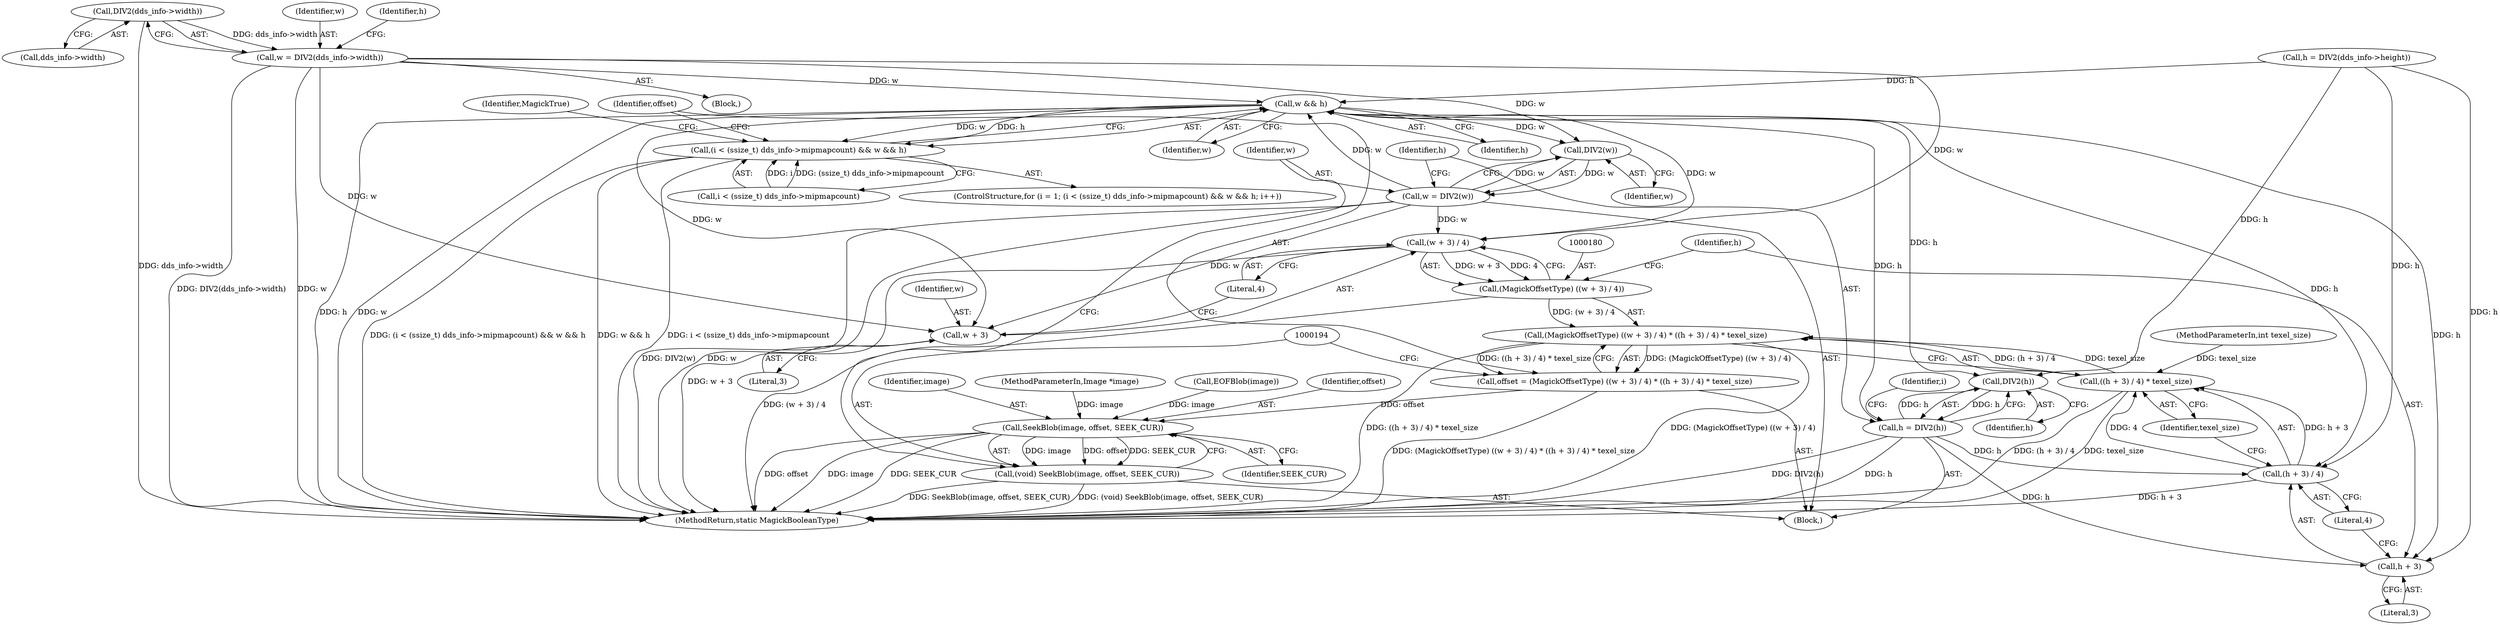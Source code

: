 digraph "0_ImageMagick_9b428b7af688fe319320aed15f2b94281d1e37b4@pointer" {
"1000148" [label="(Call,DIV2(dds_info->width))"];
"1000146" [label="(Call,w = DIV2(dds_info->width))"];
"1000170" [label="(Call,w && h)"];
"1000162" [label="(Call,(i < (ssize_t) dds_info->mipmapcount) && w && h)"];
"1000181" [label="(Call,(w + 3) / 4)"];
"1000179" [label="(Call,(MagickOffsetType) ((w + 3) / 4))"];
"1000178" [label="(Call,(MagickOffsetType) ((w + 3) / 4) * ((h + 3) / 4) * texel_size)"];
"1000176" [label="(Call,offset = (MagickOffsetType) ((w + 3) / 4) * ((h + 3) / 4) * texel_size)"];
"1000195" [label="(Call,SeekBlob(image, offset, SEEK_CUR))"];
"1000193" [label="(Call,(void) SeekBlob(image, offset, SEEK_CUR))"];
"1000182" [label="(Call,w + 3)"];
"1000187" [label="(Call,(h + 3) / 4)"];
"1000186" [label="(Call,((h + 3) / 4) * texel_size)"];
"1000188" [label="(Call,h + 3)"];
"1000201" [label="(Call,DIV2(w))"];
"1000199" [label="(Call,w = DIV2(w))"];
"1000205" [label="(Call,DIV2(h))"];
"1000203" [label="(Call,h = DIV2(h))"];
"1000189" [label="(Identifier,h)"];
"1000206" [label="(Identifier,h)"];
"1000184" [label="(Literal,3)"];
"1000204" [label="(Identifier,h)"];
"1000199" [label="(Call,w = DIV2(w))"];
"1000170" [label="(Call,w && h)"];
"1000145" [label="(Block,)"];
"1000182" [label="(Call,w + 3)"];
"1000163" [label="(Call,i < (ssize_t) dds_info->mipmapcount)"];
"1000179" [label="(Call,(MagickOffsetType) ((w + 3) / 4))"];
"1000114" [label="(Call,EOFBlob(image))"];
"1000197" [label="(Identifier,offset)"];
"1000196" [label="(Identifier,image)"];
"1000205" [label="(Call,DIV2(h))"];
"1000174" [label="(Identifier,i)"];
"1000178" [label="(Call,(MagickOffsetType) ((w + 3) / 4) * ((h + 3) / 4) * texel_size)"];
"1000193" [label="(Call,(void) SeekBlob(image, offset, SEEK_CUR))"];
"1000191" [label="(Literal,4)"];
"1000190" [label="(Literal,3)"];
"1000186" [label="(Call,((h + 3) / 4) * texel_size)"];
"1000147" [label="(Identifier,w)"];
"1000208" [label="(Identifier,MagickTrue)"];
"1000176" [label="(Call,offset = (MagickOffsetType) ((w + 3) / 4) * ((h + 3) / 4) * texel_size)"];
"1000187" [label="(Call,(h + 3) / 4)"];
"1000152" [label="(Call,h = DIV2(dds_info->height))"];
"1000200" [label="(Identifier,w)"];
"1000149" [label="(Call,dds_info->width)"];
"1000175" [label="(Block,)"];
"1000172" [label="(Identifier,h)"];
"1000198" [label="(Identifier,SEEK_CUR)"];
"1000192" [label="(Identifier,texel_size)"];
"1000183" [label="(Identifier,w)"];
"1000158" [label="(ControlStructure,for (i = 1; (i < (ssize_t) dds_info->mipmapcount) && w && h; i++))"];
"1000195" [label="(Call,SeekBlob(image, offset, SEEK_CUR))"];
"1000185" [label="(Literal,4)"];
"1000181" [label="(Call,(w + 3) / 4)"];
"1000201" [label="(Call,DIV2(w))"];
"1000203" [label="(Call,h = DIV2(h))"];
"1000177" [label="(Identifier,offset)"];
"1000209" [label="(MethodReturn,static MagickBooleanType)"];
"1000148" [label="(Call,DIV2(dds_info->width))"];
"1000171" [label="(Identifier,w)"];
"1000202" [label="(Identifier,w)"];
"1000103" [label="(MethodParameterIn,Image *image)"];
"1000162" [label="(Call,(i < (ssize_t) dds_info->mipmapcount) && w && h)"];
"1000146" [label="(Call,w = DIV2(dds_info->width))"];
"1000153" [label="(Identifier,h)"];
"1000105" [label="(MethodParameterIn,int texel_size)"];
"1000188" [label="(Call,h + 3)"];
"1000148" -> "1000146"  [label="AST: "];
"1000148" -> "1000149"  [label="CFG: "];
"1000149" -> "1000148"  [label="AST: "];
"1000146" -> "1000148"  [label="CFG: "];
"1000148" -> "1000209"  [label="DDG: dds_info->width"];
"1000148" -> "1000146"  [label="DDG: dds_info->width"];
"1000146" -> "1000145"  [label="AST: "];
"1000147" -> "1000146"  [label="AST: "];
"1000153" -> "1000146"  [label="CFG: "];
"1000146" -> "1000209"  [label="DDG: DIV2(dds_info->width)"];
"1000146" -> "1000209"  [label="DDG: w"];
"1000146" -> "1000170"  [label="DDG: w"];
"1000146" -> "1000181"  [label="DDG: w"];
"1000146" -> "1000182"  [label="DDG: w"];
"1000146" -> "1000201"  [label="DDG: w"];
"1000170" -> "1000162"  [label="AST: "];
"1000170" -> "1000171"  [label="CFG: "];
"1000170" -> "1000172"  [label="CFG: "];
"1000171" -> "1000170"  [label="AST: "];
"1000172" -> "1000170"  [label="AST: "];
"1000162" -> "1000170"  [label="CFG: "];
"1000170" -> "1000209"  [label="DDG: h"];
"1000170" -> "1000209"  [label="DDG: w"];
"1000170" -> "1000162"  [label="DDG: w"];
"1000170" -> "1000162"  [label="DDG: h"];
"1000199" -> "1000170"  [label="DDG: w"];
"1000152" -> "1000170"  [label="DDG: h"];
"1000203" -> "1000170"  [label="DDG: h"];
"1000170" -> "1000181"  [label="DDG: w"];
"1000170" -> "1000182"  [label="DDG: w"];
"1000170" -> "1000187"  [label="DDG: h"];
"1000170" -> "1000188"  [label="DDG: h"];
"1000170" -> "1000201"  [label="DDG: w"];
"1000170" -> "1000205"  [label="DDG: h"];
"1000162" -> "1000158"  [label="AST: "];
"1000162" -> "1000163"  [label="CFG: "];
"1000163" -> "1000162"  [label="AST: "];
"1000177" -> "1000162"  [label="CFG: "];
"1000208" -> "1000162"  [label="CFG: "];
"1000162" -> "1000209"  [label="DDG: w && h"];
"1000162" -> "1000209"  [label="DDG: i < (ssize_t) dds_info->mipmapcount"];
"1000162" -> "1000209"  [label="DDG: (i < (ssize_t) dds_info->mipmapcount) && w && h"];
"1000163" -> "1000162"  [label="DDG: i"];
"1000163" -> "1000162"  [label="DDG: (ssize_t) dds_info->mipmapcount"];
"1000181" -> "1000179"  [label="AST: "];
"1000181" -> "1000185"  [label="CFG: "];
"1000182" -> "1000181"  [label="AST: "];
"1000185" -> "1000181"  [label="AST: "];
"1000179" -> "1000181"  [label="CFG: "];
"1000181" -> "1000209"  [label="DDG: w + 3"];
"1000181" -> "1000179"  [label="DDG: w + 3"];
"1000181" -> "1000179"  [label="DDG: 4"];
"1000199" -> "1000181"  [label="DDG: w"];
"1000179" -> "1000178"  [label="AST: "];
"1000180" -> "1000179"  [label="AST: "];
"1000189" -> "1000179"  [label="CFG: "];
"1000179" -> "1000209"  [label="DDG: (w + 3) / 4"];
"1000179" -> "1000178"  [label="DDG: (w + 3) / 4"];
"1000178" -> "1000176"  [label="AST: "];
"1000178" -> "1000186"  [label="CFG: "];
"1000186" -> "1000178"  [label="AST: "];
"1000176" -> "1000178"  [label="CFG: "];
"1000178" -> "1000209"  [label="DDG: ((h + 3) / 4) * texel_size"];
"1000178" -> "1000209"  [label="DDG: (MagickOffsetType) ((w + 3) / 4)"];
"1000178" -> "1000176"  [label="DDG: (MagickOffsetType) ((w + 3) / 4)"];
"1000178" -> "1000176"  [label="DDG: ((h + 3) / 4) * texel_size"];
"1000186" -> "1000178"  [label="DDG: (h + 3) / 4"];
"1000186" -> "1000178"  [label="DDG: texel_size"];
"1000176" -> "1000175"  [label="AST: "];
"1000177" -> "1000176"  [label="AST: "];
"1000194" -> "1000176"  [label="CFG: "];
"1000176" -> "1000209"  [label="DDG: (MagickOffsetType) ((w + 3) / 4) * ((h + 3) / 4) * texel_size"];
"1000176" -> "1000195"  [label="DDG: offset"];
"1000195" -> "1000193"  [label="AST: "];
"1000195" -> "1000198"  [label="CFG: "];
"1000196" -> "1000195"  [label="AST: "];
"1000197" -> "1000195"  [label="AST: "];
"1000198" -> "1000195"  [label="AST: "];
"1000193" -> "1000195"  [label="CFG: "];
"1000195" -> "1000209"  [label="DDG: offset"];
"1000195" -> "1000209"  [label="DDG: image"];
"1000195" -> "1000209"  [label="DDG: SEEK_CUR"];
"1000195" -> "1000193"  [label="DDG: image"];
"1000195" -> "1000193"  [label="DDG: offset"];
"1000195" -> "1000193"  [label="DDG: SEEK_CUR"];
"1000114" -> "1000195"  [label="DDG: image"];
"1000103" -> "1000195"  [label="DDG: image"];
"1000193" -> "1000175"  [label="AST: "];
"1000194" -> "1000193"  [label="AST: "];
"1000200" -> "1000193"  [label="CFG: "];
"1000193" -> "1000209"  [label="DDG: SeekBlob(image, offset, SEEK_CUR)"];
"1000193" -> "1000209"  [label="DDG: (void) SeekBlob(image, offset, SEEK_CUR)"];
"1000182" -> "1000184"  [label="CFG: "];
"1000183" -> "1000182"  [label="AST: "];
"1000184" -> "1000182"  [label="AST: "];
"1000185" -> "1000182"  [label="CFG: "];
"1000199" -> "1000182"  [label="DDG: w"];
"1000187" -> "1000186"  [label="AST: "];
"1000187" -> "1000191"  [label="CFG: "];
"1000188" -> "1000187"  [label="AST: "];
"1000191" -> "1000187"  [label="AST: "];
"1000192" -> "1000187"  [label="CFG: "];
"1000187" -> "1000209"  [label="DDG: h + 3"];
"1000187" -> "1000186"  [label="DDG: h + 3"];
"1000187" -> "1000186"  [label="DDG: 4"];
"1000152" -> "1000187"  [label="DDG: h"];
"1000203" -> "1000187"  [label="DDG: h"];
"1000186" -> "1000192"  [label="CFG: "];
"1000192" -> "1000186"  [label="AST: "];
"1000186" -> "1000209"  [label="DDG: (h + 3) / 4"];
"1000186" -> "1000209"  [label="DDG: texel_size"];
"1000105" -> "1000186"  [label="DDG: texel_size"];
"1000188" -> "1000190"  [label="CFG: "];
"1000189" -> "1000188"  [label="AST: "];
"1000190" -> "1000188"  [label="AST: "];
"1000191" -> "1000188"  [label="CFG: "];
"1000152" -> "1000188"  [label="DDG: h"];
"1000203" -> "1000188"  [label="DDG: h"];
"1000201" -> "1000199"  [label="AST: "];
"1000201" -> "1000202"  [label="CFG: "];
"1000202" -> "1000201"  [label="AST: "];
"1000199" -> "1000201"  [label="CFG: "];
"1000201" -> "1000199"  [label="DDG: w"];
"1000199" -> "1000201"  [label="DDG: w"];
"1000199" -> "1000175"  [label="AST: "];
"1000200" -> "1000199"  [label="AST: "];
"1000204" -> "1000199"  [label="CFG: "];
"1000199" -> "1000209"  [label="DDG: DIV2(w)"];
"1000199" -> "1000209"  [label="DDG: w"];
"1000205" -> "1000203"  [label="AST: "];
"1000205" -> "1000206"  [label="CFG: "];
"1000206" -> "1000205"  [label="AST: "];
"1000203" -> "1000205"  [label="CFG: "];
"1000205" -> "1000203"  [label="DDG: h"];
"1000152" -> "1000205"  [label="DDG: h"];
"1000203" -> "1000205"  [label="DDG: h"];
"1000203" -> "1000175"  [label="AST: "];
"1000204" -> "1000203"  [label="AST: "];
"1000174" -> "1000203"  [label="CFG: "];
"1000203" -> "1000209"  [label="DDG: DIV2(h)"];
"1000203" -> "1000209"  [label="DDG: h"];
}
